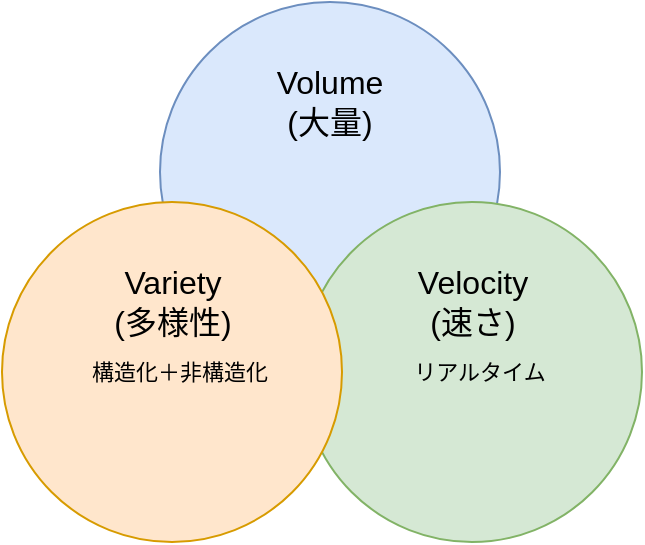 <mxfile version="12.8.8" type="github">
  <diagram id="VLb6JLco-xm2OLPBte2C" name="Page-1">
    <mxGraphModel dx="946" dy="662" grid="1" gridSize="10" guides="1" tooltips="1" connect="1" arrows="1" fold="1" page="1" pageScale="1" pageWidth="827" pageHeight="1169" math="0" shadow="0">
      <root>
        <mxCell id="0" />
        <mxCell id="1" parent="0" />
        <mxCell id="t76XqhHJLVXN__h2Am60-5" value="" style="ellipse;whiteSpace=wrap;html=1;aspect=fixed;fillColor=#dae8fc;strokeColor=#6c8ebf;" vertex="1" parent="1">
          <mxGeometry x="329" y="110" width="170" height="170" as="geometry" />
        </mxCell>
        <mxCell id="t76XqhHJLVXN__h2Am60-6" value="Volume&lt;br style=&quot;font-size: 16px;&quot;&gt;(大量)" style="text;html=1;strokeColor=none;fillColor=none;align=center;verticalAlign=middle;whiteSpace=wrap;rounded=0;fontSize=16;" vertex="1" parent="1">
          <mxGeometry x="394" y="150" width="40" height="20" as="geometry" />
        </mxCell>
        <mxCell id="t76XqhHJLVXN__h2Am60-10" value="" style="ellipse;whiteSpace=wrap;html=1;aspect=fixed;fillColor=#d5e8d4;strokeColor=#82b366;" vertex="1" parent="1">
          <mxGeometry x="400" y="210" width="170" height="170" as="geometry" />
        </mxCell>
        <mxCell id="t76XqhHJLVXN__h2Am60-11" value="Velocity&lt;br&gt;(速さ)" style="text;html=1;strokeColor=none;fillColor=none;align=center;verticalAlign=middle;whiteSpace=wrap;rounded=0;fontSize=16;" vertex="1" parent="1">
          <mxGeometry x="447.5" y="250" width="75" height="20" as="geometry" />
        </mxCell>
        <mxCell id="t76XqhHJLVXN__h2Am60-7" value="" style="ellipse;whiteSpace=wrap;html=1;aspect=fixed;fillColor=#ffe6cc;strokeColor=#d79b00;" vertex="1" parent="1">
          <mxGeometry x="250" y="210" width="170" height="170" as="geometry" />
        </mxCell>
        <mxCell id="t76XqhHJLVXN__h2Am60-8" value="Variety&lt;br&gt;(多様性)" style="text;html=1;strokeColor=none;fillColor=none;align=center;verticalAlign=middle;whiteSpace=wrap;rounded=0;fontSize=16;" vertex="1" parent="1">
          <mxGeometry x="297.5" y="250" width="75" height="20" as="geometry" />
        </mxCell>
        <mxCell id="t76XqhHJLVXN__h2Am60-12" value="構造化＋非構造化" style="text;html=1;strokeColor=none;fillColor=none;align=center;verticalAlign=middle;whiteSpace=wrap;rounded=0;fontSize=11;" vertex="1" parent="1">
          <mxGeometry x="264" y="285" width="150" height="20" as="geometry" />
        </mxCell>
        <mxCell id="t76XqhHJLVXN__h2Am60-13" value="リアルタイム" style="text;html=1;strokeColor=none;fillColor=none;align=center;verticalAlign=middle;whiteSpace=wrap;rounded=0;fontSize=11;" vertex="1" parent="1">
          <mxGeometry x="414" y="285" width="150" height="20" as="geometry" />
        </mxCell>
      </root>
    </mxGraphModel>
  </diagram>
</mxfile>
